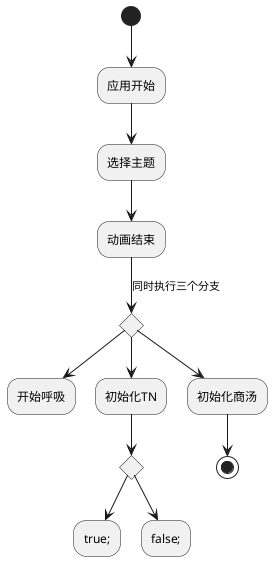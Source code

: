 @startuml
'https://plantuml.com/activity-diagram-beta

'(*) --> "Initialization"
'if "Some Test" then
'-->[true] "Some Activity"
'--> "Another activity"
'-right-> (*)
'else
'->[false] "Something else"
'-->[Ending process] (*)
'endif

'你可以使用关键字 if/then/else 创建分支。
(*) --> "应用开始"
-->"选择主题"
-->"动画结束"

[同时执行三个分支]if ""
  -->"开始呼吸"
else
   -->"初始化TN"
   if ""
     -->true;
   else
     -->false;
   endif
else
    -->"初始化商汤"

endif

-->(*)
@enduml
